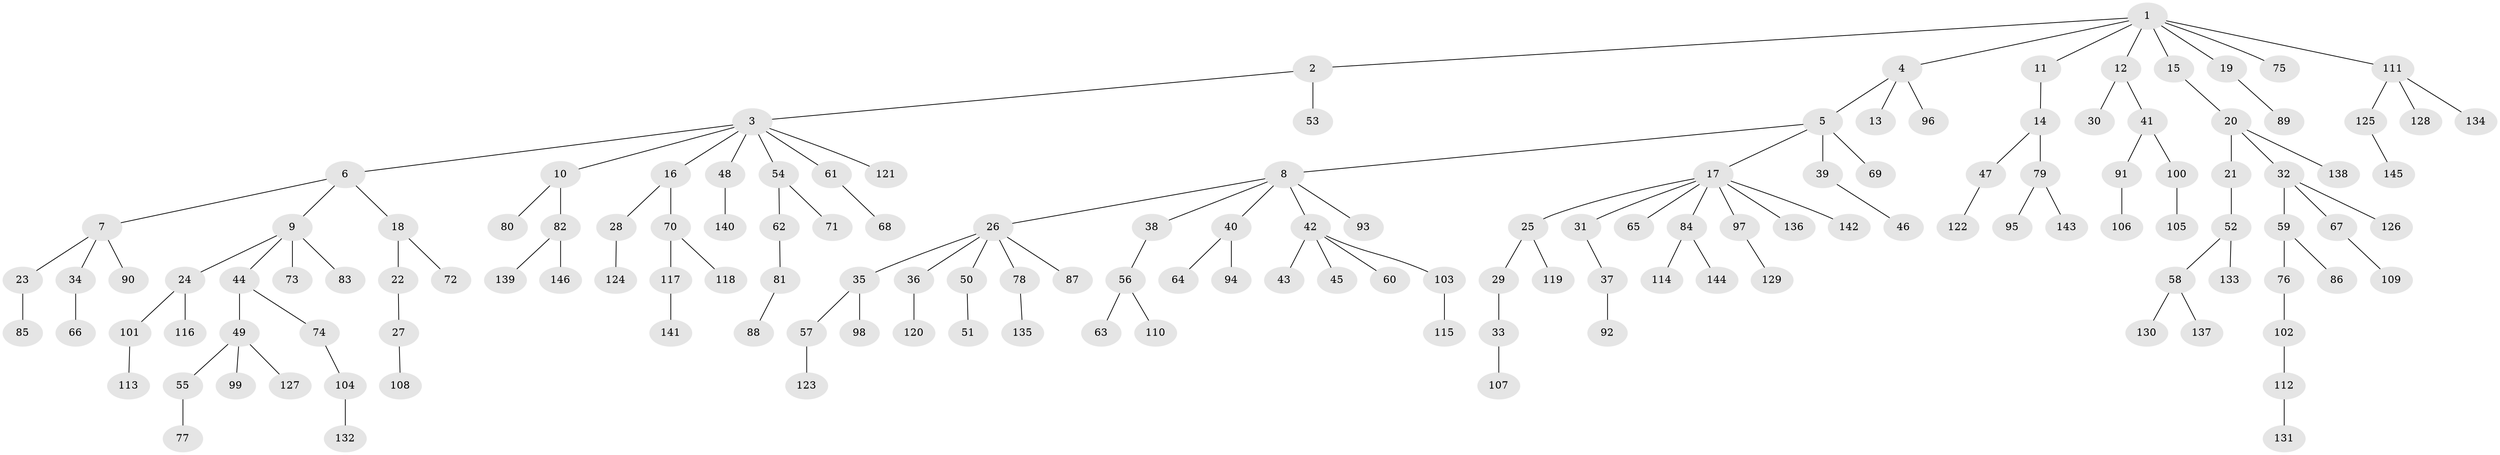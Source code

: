 // Generated by graph-tools (version 1.1) at 2025/15/03/09/25 04:15:28]
// undirected, 146 vertices, 145 edges
graph export_dot {
graph [start="1"]
  node [color=gray90,style=filled];
  1;
  2;
  3;
  4;
  5;
  6;
  7;
  8;
  9;
  10;
  11;
  12;
  13;
  14;
  15;
  16;
  17;
  18;
  19;
  20;
  21;
  22;
  23;
  24;
  25;
  26;
  27;
  28;
  29;
  30;
  31;
  32;
  33;
  34;
  35;
  36;
  37;
  38;
  39;
  40;
  41;
  42;
  43;
  44;
  45;
  46;
  47;
  48;
  49;
  50;
  51;
  52;
  53;
  54;
  55;
  56;
  57;
  58;
  59;
  60;
  61;
  62;
  63;
  64;
  65;
  66;
  67;
  68;
  69;
  70;
  71;
  72;
  73;
  74;
  75;
  76;
  77;
  78;
  79;
  80;
  81;
  82;
  83;
  84;
  85;
  86;
  87;
  88;
  89;
  90;
  91;
  92;
  93;
  94;
  95;
  96;
  97;
  98;
  99;
  100;
  101;
  102;
  103;
  104;
  105;
  106;
  107;
  108;
  109;
  110;
  111;
  112;
  113;
  114;
  115;
  116;
  117;
  118;
  119;
  120;
  121;
  122;
  123;
  124;
  125;
  126;
  127;
  128;
  129;
  130;
  131;
  132;
  133;
  134;
  135;
  136;
  137;
  138;
  139;
  140;
  141;
  142;
  143;
  144;
  145;
  146;
  1 -- 2;
  1 -- 4;
  1 -- 11;
  1 -- 12;
  1 -- 15;
  1 -- 19;
  1 -- 75;
  1 -- 111;
  2 -- 3;
  2 -- 53;
  3 -- 6;
  3 -- 10;
  3 -- 16;
  3 -- 48;
  3 -- 54;
  3 -- 61;
  3 -- 121;
  4 -- 5;
  4 -- 13;
  4 -- 96;
  5 -- 8;
  5 -- 17;
  5 -- 39;
  5 -- 69;
  6 -- 7;
  6 -- 9;
  6 -- 18;
  7 -- 23;
  7 -- 34;
  7 -- 90;
  8 -- 26;
  8 -- 38;
  8 -- 40;
  8 -- 42;
  8 -- 93;
  9 -- 24;
  9 -- 44;
  9 -- 73;
  9 -- 83;
  10 -- 80;
  10 -- 82;
  11 -- 14;
  12 -- 30;
  12 -- 41;
  14 -- 47;
  14 -- 79;
  15 -- 20;
  16 -- 28;
  16 -- 70;
  17 -- 25;
  17 -- 31;
  17 -- 65;
  17 -- 84;
  17 -- 97;
  17 -- 136;
  17 -- 142;
  18 -- 22;
  18 -- 72;
  19 -- 89;
  20 -- 21;
  20 -- 32;
  20 -- 138;
  21 -- 52;
  22 -- 27;
  23 -- 85;
  24 -- 101;
  24 -- 116;
  25 -- 29;
  25 -- 119;
  26 -- 35;
  26 -- 36;
  26 -- 50;
  26 -- 78;
  26 -- 87;
  27 -- 108;
  28 -- 124;
  29 -- 33;
  31 -- 37;
  32 -- 59;
  32 -- 67;
  32 -- 126;
  33 -- 107;
  34 -- 66;
  35 -- 57;
  35 -- 98;
  36 -- 120;
  37 -- 92;
  38 -- 56;
  39 -- 46;
  40 -- 64;
  40 -- 94;
  41 -- 91;
  41 -- 100;
  42 -- 43;
  42 -- 45;
  42 -- 60;
  42 -- 103;
  44 -- 49;
  44 -- 74;
  47 -- 122;
  48 -- 140;
  49 -- 55;
  49 -- 99;
  49 -- 127;
  50 -- 51;
  52 -- 58;
  52 -- 133;
  54 -- 62;
  54 -- 71;
  55 -- 77;
  56 -- 63;
  56 -- 110;
  57 -- 123;
  58 -- 130;
  58 -- 137;
  59 -- 76;
  59 -- 86;
  61 -- 68;
  62 -- 81;
  67 -- 109;
  70 -- 117;
  70 -- 118;
  74 -- 104;
  76 -- 102;
  78 -- 135;
  79 -- 95;
  79 -- 143;
  81 -- 88;
  82 -- 139;
  82 -- 146;
  84 -- 114;
  84 -- 144;
  91 -- 106;
  97 -- 129;
  100 -- 105;
  101 -- 113;
  102 -- 112;
  103 -- 115;
  104 -- 132;
  111 -- 125;
  111 -- 128;
  111 -- 134;
  112 -- 131;
  117 -- 141;
  125 -- 145;
}
